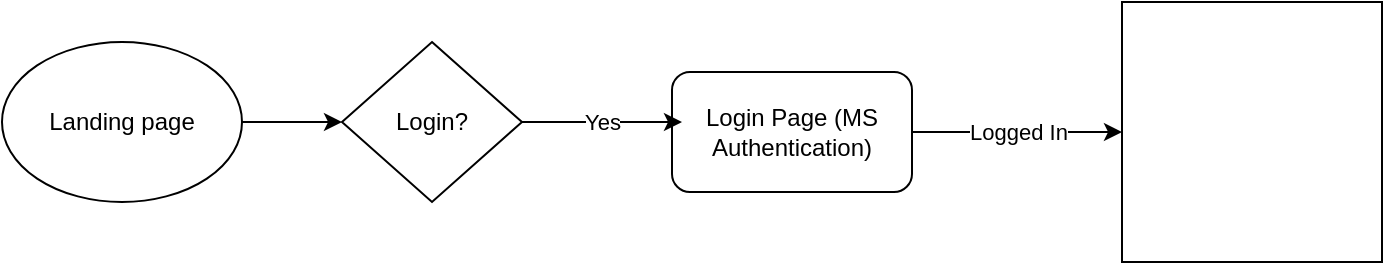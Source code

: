 <mxfile version="20.8.13" type="github">
  <diagram name="Page-1" id="P4kHmAsAo3grdaQsscKD">
    <mxGraphModel dx="1050" dy="574" grid="1" gridSize="10" guides="1" tooltips="1" connect="1" arrows="1" fold="1" page="1" pageScale="1" pageWidth="850" pageHeight="1100" math="0" shadow="0">
      <root>
        <mxCell id="0" />
        <mxCell id="1" parent="0" />
        <mxCell id="XitvX-9Zzr-wFKuj-k_G-1" value="Landing page" style="ellipse;whiteSpace=wrap;html=1;" vertex="1" parent="1">
          <mxGeometry x="30" y="20" width="120" height="80" as="geometry" />
        </mxCell>
        <mxCell id="XitvX-9Zzr-wFKuj-k_G-2" value="Login Page (MS Authentication)" style="rounded=1;whiteSpace=wrap;html=1;" vertex="1" parent="1">
          <mxGeometry x="365" y="35" width="120" height="60" as="geometry" />
        </mxCell>
        <mxCell id="XitvX-9Zzr-wFKuj-k_G-3" value="Login?" style="rhombus;whiteSpace=wrap;html=1;" vertex="1" parent="1">
          <mxGeometry x="200" y="20" width="90" height="80" as="geometry" />
        </mxCell>
        <mxCell id="XitvX-9Zzr-wFKuj-k_G-5" value="Yes" style="endArrow=classic;html=1;rounded=0;" edge="1" parent="1">
          <mxGeometry relative="1" as="geometry">
            <mxPoint x="290" y="60" as="sourcePoint" />
            <mxPoint x="370" y="60" as="targetPoint" />
          </mxGeometry>
        </mxCell>
        <mxCell id="XitvX-9Zzr-wFKuj-k_G-6" value="Yes&lt;br&gt;" style="edgeLabel;resizable=0;html=1;align=center;verticalAlign=middle;" connectable="0" vertex="1" parent="XitvX-9Zzr-wFKuj-k_G-5">
          <mxGeometry relative="1" as="geometry" />
        </mxCell>
        <mxCell id="XitvX-9Zzr-wFKuj-k_G-7" value="" style="endArrow=classic;html=1;rounded=0;exitX=1;exitY=0.5;exitDx=0;exitDy=0;" edge="1" parent="1" source="XitvX-9Zzr-wFKuj-k_G-1" target="XitvX-9Zzr-wFKuj-k_G-3">
          <mxGeometry width="50" height="50" relative="1" as="geometry">
            <mxPoint x="400" y="220" as="sourcePoint" />
            <mxPoint x="450" y="170" as="targetPoint" />
          </mxGeometry>
        </mxCell>
        <mxCell id="XitvX-9Zzr-wFKuj-k_G-9" value="Logged In" style="endArrow=classic;html=1;rounded=0;entryX=0;entryY=0.5;entryDx=0;entryDy=0;" edge="1" parent="1" source="XitvX-9Zzr-wFKuj-k_G-2" target="XitvX-9Zzr-wFKuj-k_G-11">
          <mxGeometry relative="1" as="geometry">
            <mxPoint x="485" y="60" as="sourcePoint" />
            <mxPoint x="560" y="60" as="targetPoint" />
          </mxGeometry>
        </mxCell>
        <mxCell id="XitvX-9Zzr-wFKuj-k_G-11" value="" style="whiteSpace=wrap;html=1;aspect=fixed;" vertex="1" parent="1">
          <mxGeometry x="590" width="130" height="130" as="geometry" />
        </mxCell>
      </root>
    </mxGraphModel>
  </diagram>
</mxfile>
